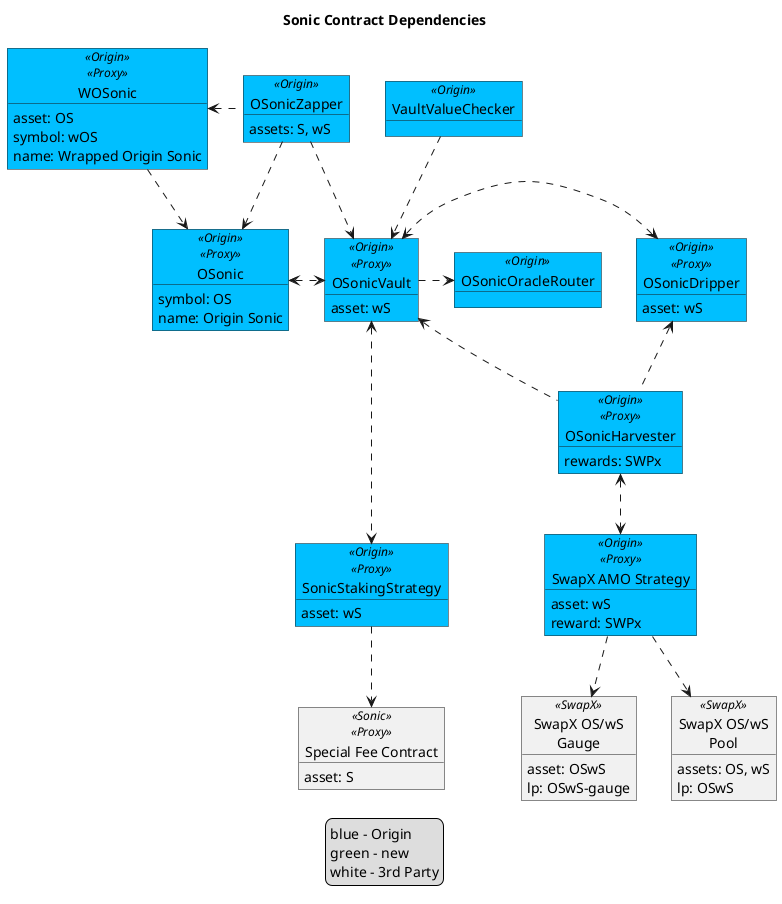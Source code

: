 @startuml

!$originColor = DeepSkyBlue
!$phase2 = Yellow
' !$originColor = WhiteSmoke
!$newColor = LightGreen
!$changedColor = Orange
!$thirdPartyColor = WhiteSmoke

legend
blue - Origin
green - new
' orange - changed
' yellow - phase2
white - 3rd Party
end legend

title "Sonic Contract Dependencies"

object "OSonicZapper" as zap <<Origin>> #$originColor {
    assets: S, wS
}

object "WOSonic" as wos <<Origin>><<Proxy>> #$originColor {
    asset: OS
    symbol: wOS
    name: Wrapped Origin Sonic
}

object "OSonicDripper" as drip <<Origin>><<Proxy>> #$originColor {
    asset: wS
}

object "VaultValueChecker" as checker <<Origin>> #$originColor {
}

object "OSonic" as os <<Origin>><<Proxy>> #$originColor {
    symbol: OS
    name: Origin Sonic
}

object "OSonicVault" as vault <<Origin>><<Proxy>> #$originColor {
    asset: wS
}

object "OSonicHarvester" as harv <<Origin>><<Proxy>> #$originColor {
    rewards: SWPx
}

' Oracle
object "OSonicOracleRouter" as router <<Origin>> #DeepSkyBlue {
}

object "SonicStakingStrategy" as stakeStrat <<Origin>><<Proxy>> #$originColor {
    asset: wS
}

object "Special Fee Contract" as sfc <<Sonic>><<Proxy>> {
    asset: S
}

object "SwapX AMO Strategy" as swapXAmoStrat <<Origin>><<Proxy>> #$originColor {
    asset: wS
    reward: SWPx
}

object "SwapX OS/wS\nPool" as swapXPool <<SwapX>> {
    assets: OS, wS
    lp: OSwS
}

object "SwapX OS/wS\nGauge" as swapXGauge <<SwapX>> {
    asset: OSwS
    lp: OSwS-gauge
}

wos <. zap
zap ..> os
zap ..> vault

checker ..> vault

wos ..> os
os <.> vault
vault <.> drip
vault <...> stakeStrat
stakeStrat ..> sfc
vault .> router

vault <.. harv 
drip <.. harv 

harv <..> swapXAmoStrat
swapXAmoStrat ..> swapXPool
swapXAmoStrat ..> swapXGauge

@enduml